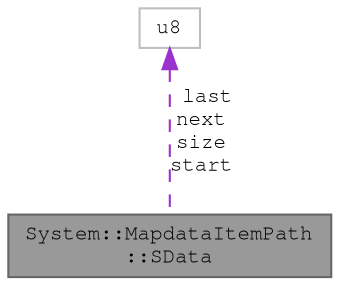 digraph "System::MapdataItemPath::SData"
{
 // LATEX_PDF_SIZE
  bgcolor="transparent";
  edge [fontname=FreeMono,fontsize=10,labelfontname=FreeMono,labelfontsize=10];
  node [fontname=FreeMono,fontsize=10,shape=box,height=0.2,width=0.4];
  Node1 [label="System::MapdataItemPath\l::SData",height=0.2,width=0.4,color="gray40", fillcolor="grey60", style="filled", fontcolor="black",tooltip=" "];
  Node2 -> Node1 [dir="back",color="darkorchid3",style="dashed",label=" last\nnext\nsize\nstart" ];
  Node2 [label="u8",height=0.2,width=0.4,color="grey75", fillcolor="white", style="filled",tooltip=" "];
}
